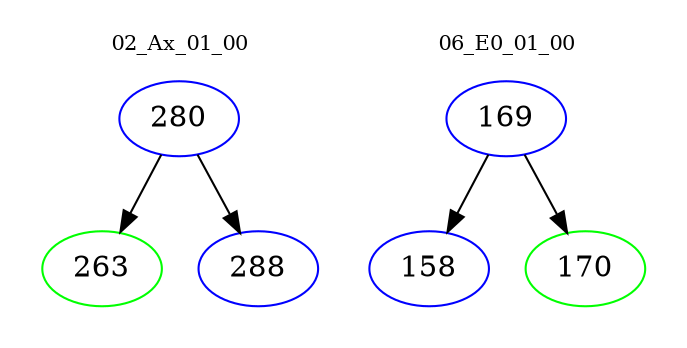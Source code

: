 digraph{
subgraph cluster_0 {
color = white
label = "02_Ax_01_00";
fontsize=10;
T0_280 [label="280", color="blue"]
T0_280 -> T0_263 [color="black"]
T0_263 [label="263", color="green"]
T0_280 -> T0_288 [color="black"]
T0_288 [label="288", color="blue"]
}
subgraph cluster_1 {
color = white
label = "06_E0_01_00";
fontsize=10;
T1_169 [label="169", color="blue"]
T1_169 -> T1_158 [color="black"]
T1_158 [label="158", color="blue"]
T1_169 -> T1_170 [color="black"]
T1_170 [label="170", color="green"]
}
}
